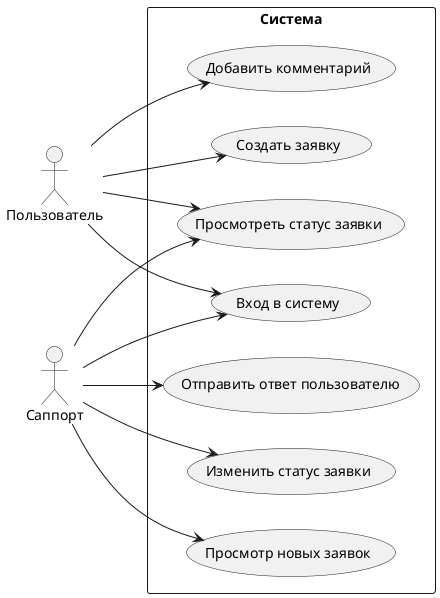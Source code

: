 @startuml
left to right direction
skinparam packageStyle rectangle
actor "Пользователь" as User
actor "Саппорт" as Support
package "Система" {
usecase "Вход в систему" as UC_Login
usecase "Создать заявку" as Create_Ticket
usecase "Просмотреть статус заявки" as StatusCheck
usecase "Добавить комментарий" as addComment
usecase "Просмотр новых заявок" as CheckNewTicket
usecase "Отправить ответ пользователю" as sendAnswer
usecase "Изменить статус заявки" as changeStatus
}
User --> UC_Login
Support --> UC_Login
User --> Create_Ticket
User --> StatusCheck
User --> addComment
Support --> CheckNewTicket
Support --> sendAnswer
Support --> StatusCheck
Support --> changeStatus
@enduml
